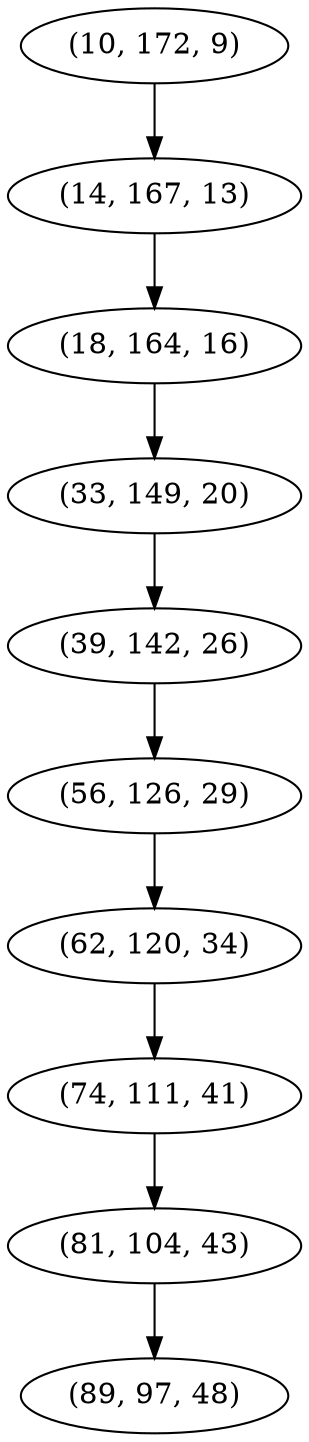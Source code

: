 digraph tree {
    "(10, 172, 9)";
    "(14, 167, 13)";
    "(18, 164, 16)";
    "(33, 149, 20)";
    "(39, 142, 26)";
    "(56, 126, 29)";
    "(62, 120, 34)";
    "(74, 111, 41)";
    "(81, 104, 43)";
    "(89, 97, 48)";
    "(10, 172, 9)" -> "(14, 167, 13)";
    "(14, 167, 13)" -> "(18, 164, 16)";
    "(18, 164, 16)" -> "(33, 149, 20)";
    "(33, 149, 20)" -> "(39, 142, 26)";
    "(39, 142, 26)" -> "(56, 126, 29)";
    "(56, 126, 29)" -> "(62, 120, 34)";
    "(62, 120, 34)" -> "(74, 111, 41)";
    "(74, 111, 41)" -> "(81, 104, 43)";
    "(81, 104, 43)" -> "(89, 97, 48)";
}
